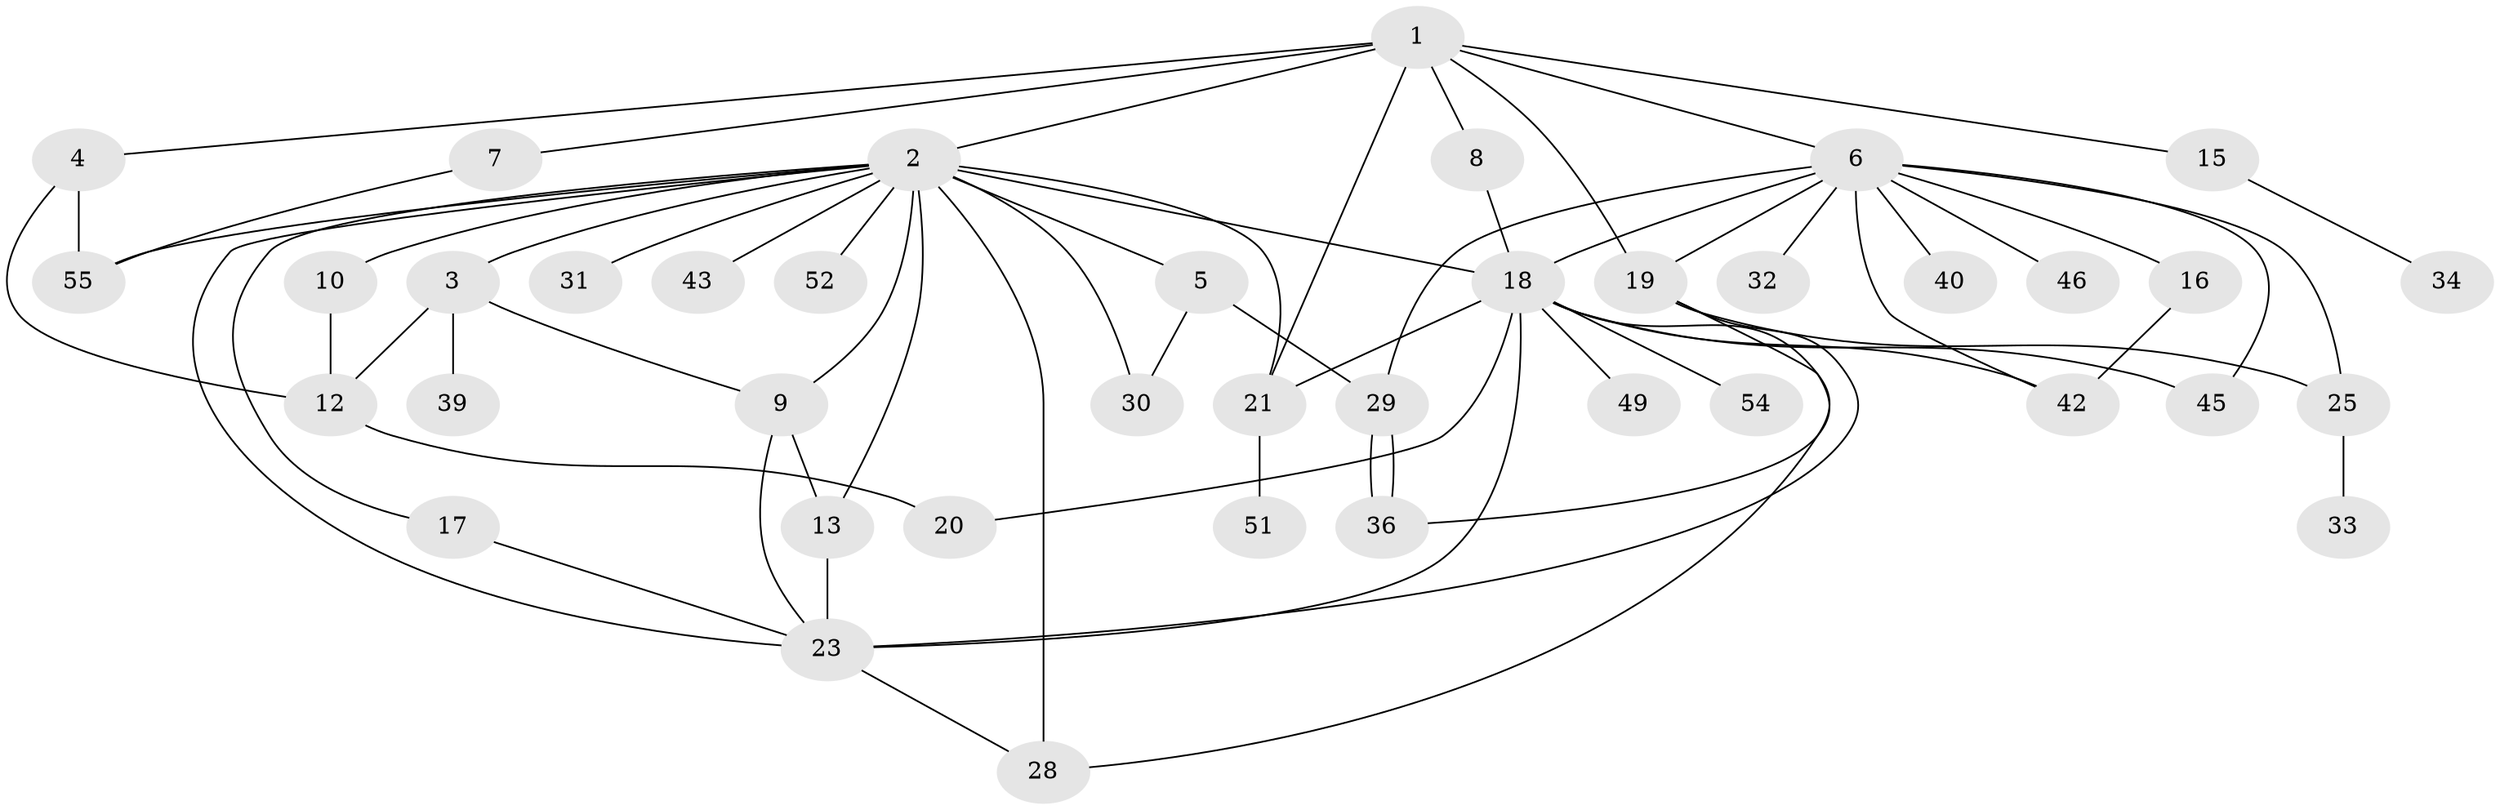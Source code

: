 // original degree distribution, {9: 0.01694915254237288, 18: 0.01694915254237288, 4: 0.11864406779661017, 3: 0.13559322033898305, 11: 0.01694915254237288, 2: 0.22033898305084745, 5: 0.06779661016949153, 10: 0.01694915254237288, 6: 0.01694915254237288, 1: 0.3728813559322034}
// Generated by graph-tools (version 1.1) at 2025/11/02/27/25 16:11:15]
// undirected, 40 vertices, 66 edges
graph export_dot {
graph [start="1"]
  node [color=gray90,style=filled];
  1 [super="+50"];
  2 [super="+48"];
  3 [super="+11"];
  4;
  5 [super="+14"];
  6 [super="+41"];
  7;
  8;
  9 [super="+47"];
  10;
  12 [super="+38"];
  13 [super="+24"];
  15;
  16 [super="+44"];
  17;
  18 [super="+53"];
  19 [super="+22"];
  20;
  21 [super="+35"];
  23 [super="+27"];
  25 [super="+26"];
  28;
  29 [super="+37"];
  30;
  31 [super="+56"];
  32;
  33;
  34;
  36 [super="+59"];
  39;
  40;
  42;
  43;
  45 [super="+58"];
  46;
  49;
  51;
  52;
  54;
  55 [super="+57"];
  1 -- 2;
  1 -- 4;
  1 -- 6;
  1 -- 7;
  1 -- 8;
  1 -- 15;
  1 -- 19;
  1 -- 21;
  2 -- 3;
  2 -- 5;
  2 -- 9;
  2 -- 10;
  2 -- 13;
  2 -- 17;
  2 -- 18 [weight=2];
  2 -- 21;
  2 -- 28;
  2 -- 30;
  2 -- 31;
  2 -- 43;
  2 -- 52;
  2 -- 23;
  2 -- 55;
  3 -- 9;
  3 -- 12;
  3 -- 39;
  4 -- 55;
  4 -- 12;
  5 -- 29;
  5 -- 30;
  6 -- 16;
  6 -- 19;
  6 -- 25;
  6 -- 29;
  6 -- 32;
  6 -- 40;
  6 -- 45;
  6 -- 46;
  6 -- 42;
  6 -- 18;
  7 -- 55;
  8 -- 18;
  9 -- 13;
  9 -- 23;
  10 -- 12;
  12 -- 20;
  13 -- 23;
  15 -- 34;
  16 -- 42;
  17 -- 23;
  18 -- 20;
  18 -- 21;
  18 -- 23;
  18 -- 28;
  18 -- 42;
  18 -- 45;
  18 -- 49;
  18 -- 54;
  19 -- 23;
  19 -- 36;
  19 -- 25;
  21 -- 51;
  23 -- 28;
  25 -- 33;
  29 -- 36;
  29 -- 36;
}
